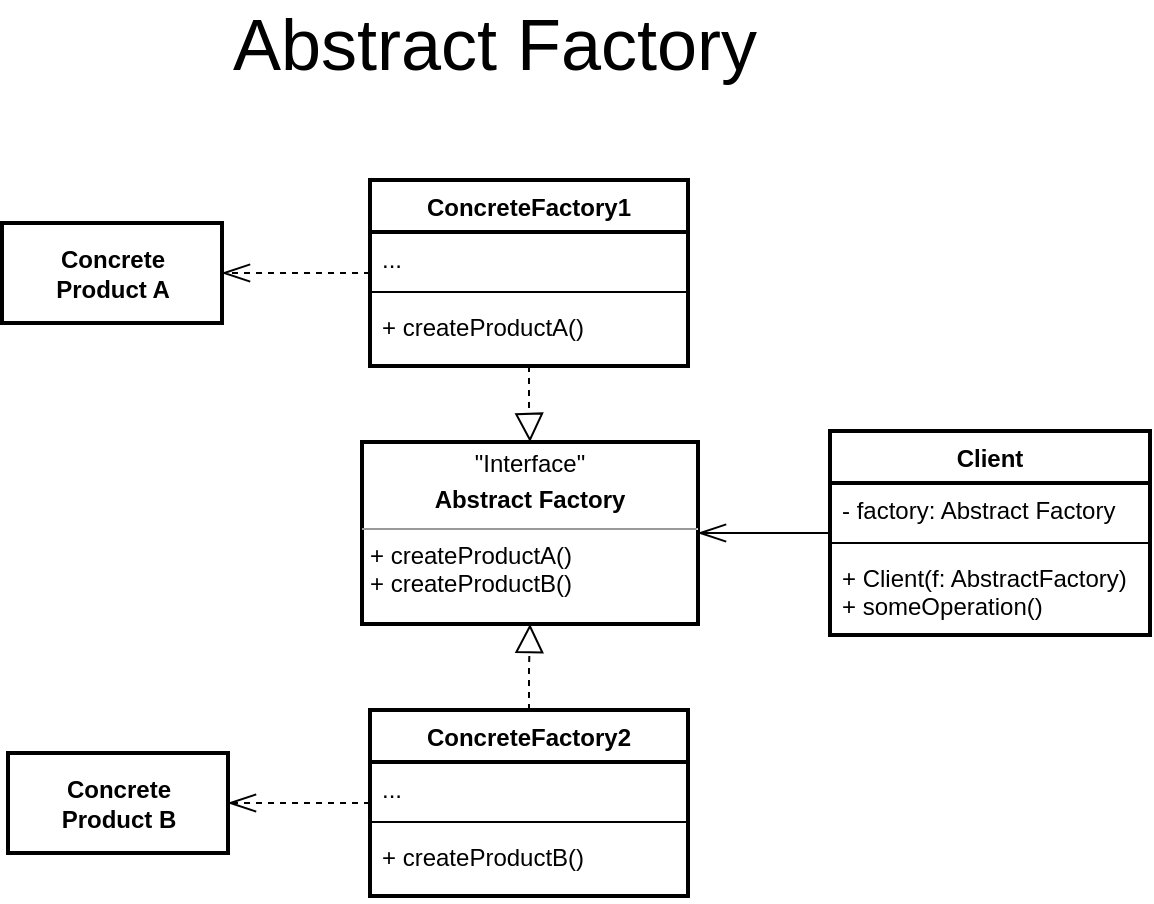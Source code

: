 <mxfile version="14.8.5" type="device"><diagram name="Page-1" id="c4acf3e9-155e-7222-9cf6-157b1a14988f"><mxGraphModel dx="1422" dy="794" grid="0" gridSize="10" guides="1" tooltips="1" connect="1" arrows="1" fold="1" page="1" pageScale="1" pageWidth="850" pageHeight="1100" background="none" math="0" shadow="0"><root><mxCell id="0"/><mxCell id="1" parent="0"/><mxCell id="Gnr0yDt9QQ8g0LjmNMmj-38" value="&lt;p style=&quot;margin: 0px ; margin-top: 4px ; text-align: center&quot;&gt;&quot;Interface&quot;&lt;/p&gt;&lt;p style=&quot;margin: 0px ; margin-top: 4px ; text-align: center&quot;&gt;&lt;b&gt;Abstract Factory&lt;/b&gt;&lt;/p&gt;&lt;hr size=&quot;1&quot;&gt;&lt;p style=&quot;margin: 0px ; margin-left: 4px&quot;&gt;+ createProductA()&lt;/p&gt;&lt;p style=&quot;margin: 0px ; margin-left: 4px&quot;&gt;+ createProductB()&lt;br&gt;&lt;/p&gt;" style="verticalAlign=top;align=left;overflow=fill;fontSize=12;fontFamily=Helvetica;html=1;strokeWidth=2;" parent="1" vertex="1"><mxGeometry x="366" y="328" width="168" height="91" as="geometry"/></mxCell><mxCell id="Gnr0yDt9QQ8g0LjmNMmj-62" value="Abstract Factory" style="text;html=1;strokeColor=none;fillColor=none;align=center;verticalAlign=middle;whiteSpace=wrap;rounded=0;fontSize=36;fontStyle=0;spacingTop=0;spacingLeft=0;" parent="1" vertex="1"><mxGeometry x="279" y="109" width="307" height="40" as="geometry"/></mxCell><mxCell id="XlVBeKfd6_DZpClP1N7D-35" style="edgeStyle=orthogonalEdgeStyle;rounded=0;orthogonalLoop=1;jettySize=auto;html=1;fontColor=none;startArrow=none;startFill=0;endArrow=openThin;endFill=0;endSize=12;" edge="1" parent="1" source="XlVBeKfd6_DZpClP1N7D-1" target="Gnr0yDt9QQ8g0LjmNMmj-38"><mxGeometry relative="1" as="geometry"/></mxCell><mxCell id="XlVBeKfd6_DZpClP1N7D-1" value="Client" style="swimlane;fontStyle=1;align=center;verticalAlign=top;childLayout=stackLayout;horizontal=1;startSize=26;horizontalStack=0;resizeParent=1;resizeParentMax=0;resizeLast=0;collapsible=1;marginBottom=0;strokeWidth=2;" vertex="1" parent="1"><mxGeometry x="600" y="322.5" width="160" height="102" as="geometry"/></mxCell><mxCell id="XlVBeKfd6_DZpClP1N7D-2" value="- factory: Abstract Factory" style="text;strokeColor=none;fillColor=none;align=left;verticalAlign=top;spacingLeft=4;spacingRight=4;overflow=hidden;rotatable=0;points=[[0,0.5],[1,0.5]];portConstraint=eastwest;strokeWidth=2;" vertex="1" parent="XlVBeKfd6_DZpClP1N7D-1"><mxGeometry y="26" width="160" height="26" as="geometry"/></mxCell><mxCell id="XlVBeKfd6_DZpClP1N7D-3" value="" style="line;strokeWidth=1;fillColor=none;align=left;verticalAlign=middle;spacingTop=-1;spacingLeft=3;spacingRight=3;rotatable=0;labelPosition=right;points=[];portConstraint=eastwest;" vertex="1" parent="XlVBeKfd6_DZpClP1N7D-1"><mxGeometry y="52" width="160" height="8" as="geometry"/></mxCell><mxCell id="XlVBeKfd6_DZpClP1N7D-4" value="+ Client(f: AbstractFactory)&#10;+ someOperation()" style="text;strokeColor=none;fillColor=none;align=left;verticalAlign=top;spacingLeft=4;spacingRight=4;overflow=hidden;rotatable=0;points=[[0,0.5],[1,0.5]];portConstraint=eastwest;" vertex="1" parent="XlVBeKfd6_DZpClP1N7D-1"><mxGeometry y="60" width="160" height="42" as="geometry"/></mxCell><mxCell id="XlVBeKfd6_DZpClP1N7D-13" value="&lt;b&gt;Concrete&lt;br&gt;Product A&lt;/b&gt;" style="html=1;strokeWidth=2;" vertex="1" parent="1"><mxGeometry x="186" y="218.5" width="110" height="50" as="geometry"/></mxCell><mxCell id="XlVBeKfd6_DZpClP1N7D-14" value="&lt;b&gt;Concrete&lt;br&gt;Product B&lt;/b&gt;" style="html=1;strokeWidth=2;" vertex="1" parent="1"><mxGeometry x="189" y="483.5" width="110" height="50" as="geometry"/></mxCell><mxCell id="XlVBeKfd6_DZpClP1N7D-34" style="edgeStyle=orthogonalEdgeStyle;rounded=0;orthogonalLoop=1;jettySize=auto;html=1;entryX=1;entryY=0.5;entryDx=0;entryDy=0;fontColor=none;startArrow=none;startFill=0;endArrow=openThin;endFill=0;endSize=12;dashed=1;" edge="1" parent="1" source="XlVBeKfd6_DZpClP1N7D-25" target="XlVBeKfd6_DZpClP1N7D-14"><mxGeometry relative="1" as="geometry"/></mxCell><mxCell id="XlVBeKfd6_DZpClP1N7D-37" style="edgeStyle=orthogonalEdgeStyle;rounded=0;orthogonalLoop=1;jettySize=auto;html=1;entryX=0.5;entryY=1;entryDx=0;entryDy=0;fontColor=none;startArrow=none;startFill=0;endArrow=block;endFill=0;endSize=12;dashed=1;" edge="1" parent="1" source="XlVBeKfd6_DZpClP1N7D-25" target="Gnr0yDt9QQ8g0LjmNMmj-38"><mxGeometry relative="1" as="geometry"/></mxCell><mxCell id="XlVBeKfd6_DZpClP1N7D-25" value="ConcreteFactory2" style="swimlane;fontStyle=1;align=center;verticalAlign=top;childLayout=stackLayout;horizontal=1;startSize=26;horizontalStack=0;resizeParent=1;resizeParentMax=0;resizeLast=0;collapsible=1;marginBottom=0;strokeWidth=2;" vertex="1" parent="1"><mxGeometry x="370" y="462" width="159" height="93" as="geometry"/></mxCell><mxCell id="XlVBeKfd6_DZpClP1N7D-26" value="..." style="text;strokeColor=none;fillColor=none;align=left;verticalAlign=top;spacingLeft=4;spacingRight=4;overflow=hidden;rotatable=0;points=[[0,0.5],[1,0.5]];portConstraint=eastwest;strokeWidth=2;" vertex="1" parent="XlVBeKfd6_DZpClP1N7D-25"><mxGeometry y="26" width="159" height="26" as="geometry"/></mxCell><mxCell id="XlVBeKfd6_DZpClP1N7D-27" value="" style="line;strokeWidth=1;fillColor=none;align=left;verticalAlign=middle;spacingTop=-1;spacingLeft=3;spacingRight=3;rotatable=0;labelPosition=right;points=[];portConstraint=eastwest;" vertex="1" parent="XlVBeKfd6_DZpClP1N7D-25"><mxGeometry y="52" width="159" height="8" as="geometry"/></mxCell><mxCell id="XlVBeKfd6_DZpClP1N7D-28" value="+ createProductB()" style="text;strokeColor=none;fillColor=none;align=left;verticalAlign=top;spacingLeft=4;spacingRight=4;overflow=hidden;rotatable=0;points=[[0,0.5],[1,0.5]];portConstraint=eastwest;" vertex="1" parent="XlVBeKfd6_DZpClP1N7D-25"><mxGeometry y="60" width="159" height="33" as="geometry"/></mxCell><mxCell id="XlVBeKfd6_DZpClP1N7D-33" style="edgeStyle=orthogonalEdgeStyle;rounded=0;orthogonalLoop=1;jettySize=auto;html=1;fontColor=none;startArrow=none;startFill=0;endArrow=openThin;endFill=0;endSize=12;dashed=1;" edge="1" parent="1" source="XlVBeKfd6_DZpClP1N7D-29" target="XlVBeKfd6_DZpClP1N7D-13"><mxGeometry relative="1" as="geometry"/></mxCell><mxCell id="XlVBeKfd6_DZpClP1N7D-36" style="edgeStyle=orthogonalEdgeStyle;rounded=0;orthogonalLoop=1;jettySize=auto;html=1;entryX=0.5;entryY=0;entryDx=0;entryDy=0;fontColor=none;startArrow=none;startFill=0;endArrow=block;endFill=0;endSize=12;dashed=1;" edge="1" parent="1" source="XlVBeKfd6_DZpClP1N7D-29" target="Gnr0yDt9QQ8g0LjmNMmj-38"><mxGeometry relative="1" as="geometry"/></mxCell><mxCell id="XlVBeKfd6_DZpClP1N7D-29" value="ConcreteFactory1" style="swimlane;fontStyle=1;align=center;verticalAlign=top;childLayout=stackLayout;horizontal=1;startSize=26;horizontalStack=0;resizeParent=1;resizeParentMax=0;resizeLast=0;collapsible=1;marginBottom=0;strokeWidth=2;" vertex="1" parent="1"><mxGeometry x="370" y="197" width="159" height="93" as="geometry"/></mxCell><mxCell id="XlVBeKfd6_DZpClP1N7D-30" value="..." style="text;strokeColor=none;fillColor=none;align=left;verticalAlign=top;spacingLeft=4;spacingRight=4;overflow=hidden;rotatable=0;points=[[0,0.5],[1,0.5]];portConstraint=eastwest;strokeWidth=2;" vertex="1" parent="XlVBeKfd6_DZpClP1N7D-29"><mxGeometry y="26" width="159" height="26" as="geometry"/></mxCell><mxCell id="XlVBeKfd6_DZpClP1N7D-31" value="" style="line;strokeWidth=1;fillColor=none;align=left;verticalAlign=middle;spacingTop=-1;spacingLeft=3;spacingRight=3;rotatable=0;labelPosition=right;points=[];portConstraint=eastwest;" vertex="1" parent="XlVBeKfd6_DZpClP1N7D-29"><mxGeometry y="52" width="159" height="8" as="geometry"/></mxCell><mxCell id="XlVBeKfd6_DZpClP1N7D-32" value="+ createProductA()" style="text;strokeColor=none;fillColor=none;align=left;verticalAlign=top;spacingLeft=4;spacingRight=4;overflow=hidden;rotatable=0;points=[[0,0.5],[1,0.5]];portConstraint=eastwest;" vertex="1" parent="XlVBeKfd6_DZpClP1N7D-29"><mxGeometry y="60" width="159" height="33" as="geometry"/></mxCell></root></mxGraphModel></diagram></mxfile>